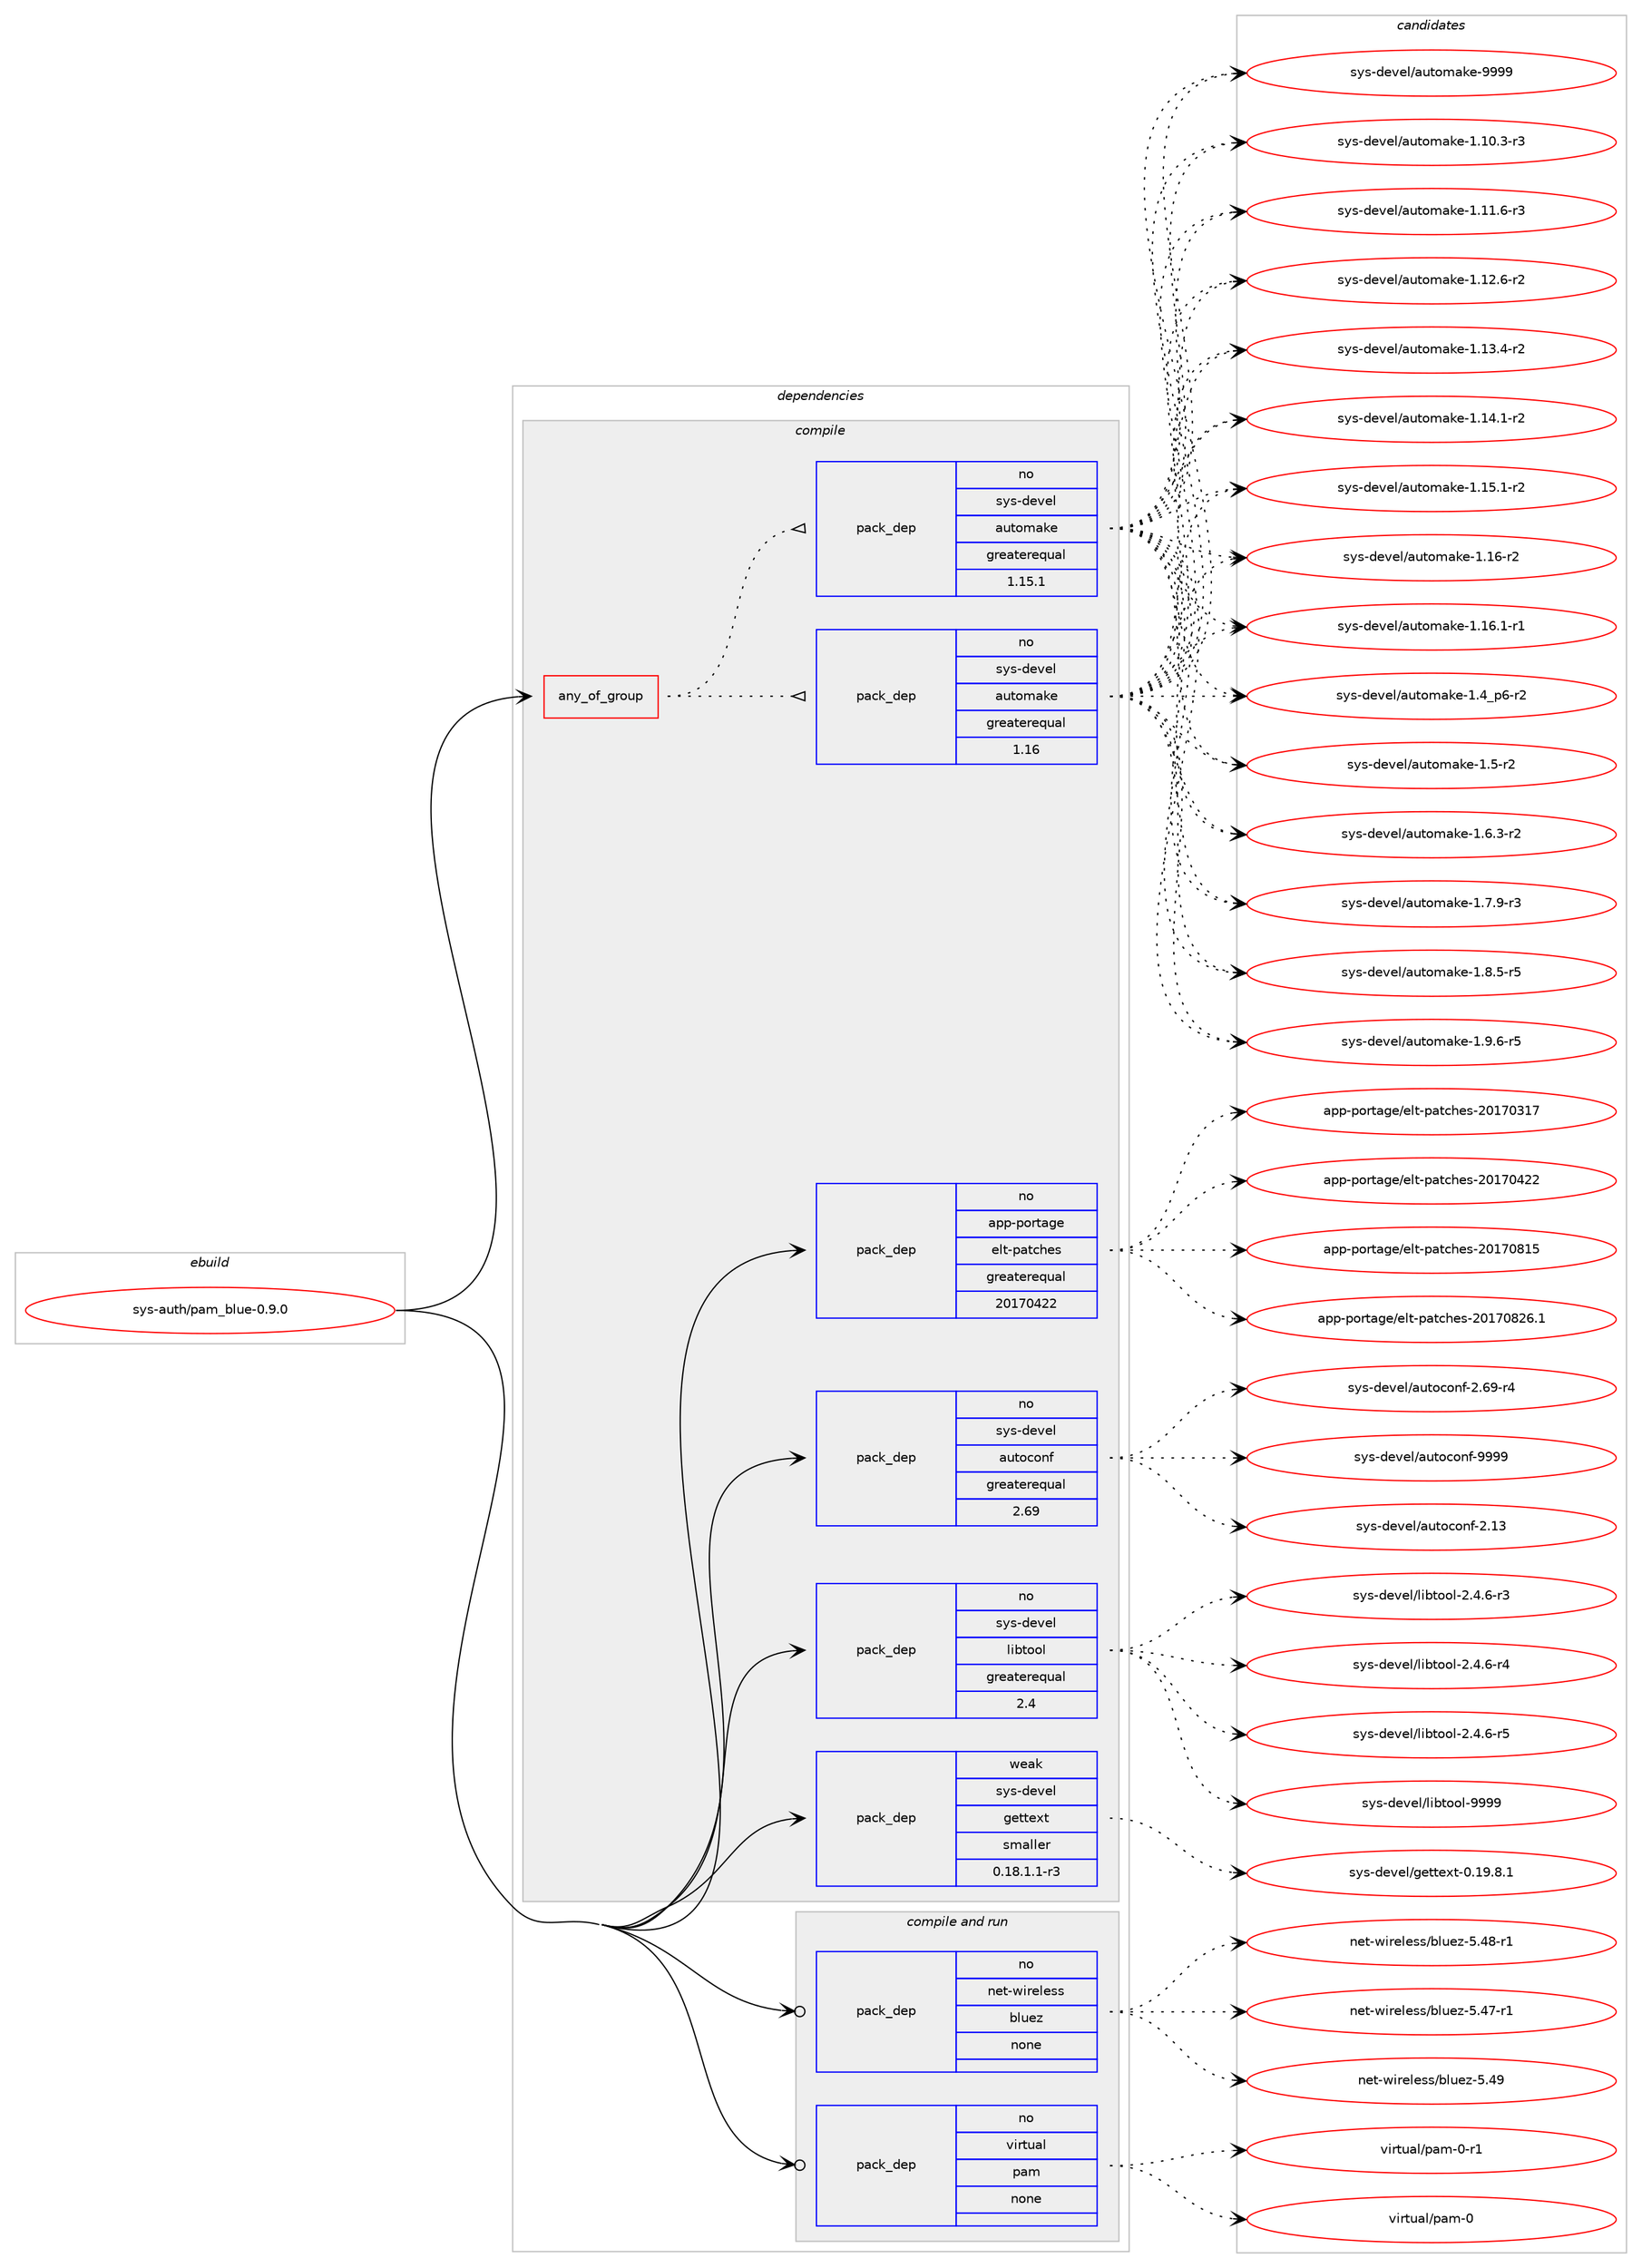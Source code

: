 digraph prolog {

# *************
# Graph options
# *************

newrank=true;
concentrate=true;
compound=true;
graph [rankdir=LR,fontname=Helvetica,fontsize=10,ranksep=1.5];#, ranksep=2.5, nodesep=0.2];
edge  [arrowhead=vee];
node  [fontname=Helvetica,fontsize=10];

# **********
# The ebuild
# **********

subgraph cluster_leftcol {
color=gray;
rank=same;
label=<<i>ebuild</i>>;
id [label="sys-auth/pam_blue-0.9.0", color=red, width=4, href="../sys-auth/pam_blue-0.9.0.svg"];
}

# ****************
# The dependencies
# ****************

subgraph cluster_midcol {
color=gray;
label=<<i>dependencies</i>>;
subgraph cluster_compile {
fillcolor="#eeeeee";
style=filled;
label=<<i>compile</i>>;
subgraph any27 {
dependency6875 [label=<<TABLE BORDER="0" CELLBORDER="1" CELLSPACING="0" CELLPADDING="4"><TR><TD CELLPADDING="10">any_of_group</TD></TR></TABLE>>, shape=none, color=red];subgraph pack6368 {
dependency6876 [label=<<TABLE BORDER="0" CELLBORDER="1" CELLSPACING="0" CELLPADDING="4" WIDTH="220"><TR><TD ROWSPAN="6" CELLPADDING="30">pack_dep</TD></TR><TR><TD WIDTH="110">no</TD></TR><TR><TD>sys-devel</TD></TR><TR><TD>automake</TD></TR><TR><TD>greaterequal</TD></TR><TR><TD>1.16</TD></TR></TABLE>>, shape=none, color=blue];
}
dependency6875:e -> dependency6876:w [weight=20,style="dotted",arrowhead="oinv"];
subgraph pack6369 {
dependency6877 [label=<<TABLE BORDER="0" CELLBORDER="1" CELLSPACING="0" CELLPADDING="4" WIDTH="220"><TR><TD ROWSPAN="6" CELLPADDING="30">pack_dep</TD></TR><TR><TD WIDTH="110">no</TD></TR><TR><TD>sys-devel</TD></TR><TR><TD>automake</TD></TR><TR><TD>greaterequal</TD></TR><TR><TD>1.15.1</TD></TR></TABLE>>, shape=none, color=blue];
}
dependency6875:e -> dependency6877:w [weight=20,style="dotted",arrowhead="oinv"];
}
id:e -> dependency6875:w [weight=20,style="solid",arrowhead="vee"];
subgraph pack6370 {
dependency6878 [label=<<TABLE BORDER="0" CELLBORDER="1" CELLSPACING="0" CELLPADDING="4" WIDTH="220"><TR><TD ROWSPAN="6" CELLPADDING="30">pack_dep</TD></TR><TR><TD WIDTH="110">no</TD></TR><TR><TD>app-portage</TD></TR><TR><TD>elt-patches</TD></TR><TR><TD>greaterequal</TD></TR><TR><TD>20170422</TD></TR></TABLE>>, shape=none, color=blue];
}
id:e -> dependency6878:w [weight=20,style="solid",arrowhead="vee"];
subgraph pack6371 {
dependency6879 [label=<<TABLE BORDER="0" CELLBORDER="1" CELLSPACING="0" CELLPADDING="4" WIDTH="220"><TR><TD ROWSPAN="6" CELLPADDING="30">pack_dep</TD></TR><TR><TD WIDTH="110">no</TD></TR><TR><TD>sys-devel</TD></TR><TR><TD>autoconf</TD></TR><TR><TD>greaterequal</TD></TR><TR><TD>2.69</TD></TR></TABLE>>, shape=none, color=blue];
}
id:e -> dependency6879:w [weight=20,style="solid",arrowhead="vee"];
subgraph pack6372 {
dependency6880 [label=<<TABLE BORDER="0" CELLBORDER="1" CELLSPACING="0" CELLPADDING="4" WIDTH="220"><TR><TD ROWSPAN="6" CELLPADDING="30">pack_dep</TD></TR><TR><TD WIDTH="110">no</TD></TR><TR><TD>sys-devel</TD></TR><TR><TD>libtool</TD></TR><TR><TD>greaterequal</TD></TR><TR><TD>2.4</TD></TR></TABLE>>, shape=none, color=blue];
}
id:e -> dependency6880:w [weight=20,style="solid",arrowhead="vee"];
subgraph pack6373 {
dependency6881 [label=<<TABLE BORDER="0" CELLBORDER="1" CELLSPACING="0" CELLPADDING="4" WIDTH="220"><TR><TD ROWSPAN="6" CELLPADDING="30">pack_dep</TD></TR><TR><TD WIDTH="110">weak</TD></TR><TR><TD>sys-devel</TD></TR><TR><TD>gettext</TD></TR><TR><TD>smaller</TD></TR><TR><TD>0.18.1.1-r3</TD></TR></TABLE>>, shape=none, color=blue];
}
id:e -> dependency6881:w [weight=20,style="solid",arrowhead="vee"];
}
subgraph cluster_compileandrun {
fillcolor="#eeeeee";
style=filled;
label=<<i>compile and run</i>>;
subgraph pack6374 {
dependency6882 [label=<<TABLE BORDER="0" CELLBORDER="1" CELLSPACING="0" CELLPADDING="4" WIDTH="220"><TR><TD ROWSPAN="6" CELLPADDING="30">pack_dep</TD></TR><TR><TD WIDTH="110">no</TD></TR><TR><TD>net-wireless</TD></TR><TR><TD>bluez</TD></TR><TR><TD>none</TD></TR><TR><TD></TD></TR></TABLE>>, shape=none, color=blue];
}
id:e -> dependency6882:w [weight=20,style="solid",arrowhead="odotvee"];
subgraph pack6375 {
dependency6883 [label=<<TABLE BORDER="0" CELLBORDER="1" CELLSPACING="0" CELLPADDING="4" WIDTH="220"><TR><TD ROWSPAN="6" CELLPADDING="30">pack_dep</TD></TR><TR><TD WIDTH="110">no</TD></TR><TR><TD>virtual</TD></TR><TR><TD>pam</TD></TR><TR><TD>none</TD></TR><TR><TD></TD></TR></TABLE>>, shape=none, color=blue];
}
id:e -> dependency6883:w [weight=20,style="solid",arrowhead="odotvee"];
}
subgraph cluster_run {
fillcolor="#eeeeee";
style=filled;
label=<<i>run</i>>;
}
}

# **************
# The candidates
# **************

subgraph cluster_choices {
rank=same;
color=gray;
label=<<i>candidates</i>>;

subgraph choice6368 {
color=black;
nodesep=1;
choice11512111545100101118101108479711711611110997107101454946494846514511451 [label="sys-devel/automake-1.10.3-r3", color=red, width=4,href="../sys-devel/automake-1.10.3-r3.svg"];
choice11512111545100101118101108479711711611110997107101454946494946544511451 [label="sys-devel/automake-1.11.6-r3", color=red, width=4,href="../sys-devel/automake-1.11.6-r3.svg"];
choice11512111545100101118101108479711711611110997107101454946495046544511450 [label="sys-devel/automake-1.12.6-r2", color=red, width=4,href="../sys-devel/automake-1.12.6-r2.svg"];
choice11512111545100101118101108479711711611110997107101454946495146524511450 [label="sys-devel/automake-1.13.4-r2", color=red, width=4,href="../sys-devel/automake-1.13.4-r2.svg"];
choice11512111545100101118101108479711711611110997107101454946495246494511450 [label="sys-devel/automake-1.14.1-r2", color=red, width=4,href="../sys-devel/automake-1.14.1-r2.svg"];
choice11512111545100101118101108479711711611110997107101454946495346494511450 [label="sys-devel/automake-1.15.1-r2", color=red, width=4,href="../sys-devel/automake-1.15.1-r2.svg"];
choice1151211154510010111810110847971171161111099710710145494649544511450 [label="sys-devel/automake-1.16-r2", color=red, width=4,href="../sys-devel/automake-1.16-r2.svg"];
choice11512111545100101118101108479711711611110997107101454946495446494511449 [label="sys-devel/automake-1.16.1-r1", color=red, width=4,href="../sys-devel/automake-1.16.1-r1.svg"];
choice115121115451001011181011084797117116111109971071014549465295112544511450 [label="sys-devel/automake-1.4_p6-r2", color=red, width=4,href="../sys-devel/automake-1.4_p6-r2.svg"];
choice11512111545100101118101108479711711611110997107101454946534511450 [label="sys-devel/automake-1.5-r2", color=red, width=4,href="../sys-devel/automake-1.5-r2.svg"];
choice115121115451001011181011084797117116111109971071014549465446514511450 [label="sys-devel/automake-1.6.3-r2", color=red, width=4,href="../sys-devel/automake-1.6.3-r2.svg"];
choice115121115451001011181011084797117116111109971071014549465546574511451 [label="sys-devel/automake-1.7.9-r3", color=red, width=4,href="../sys-devel/automake-1.7.9-r3.svg"];
choice115121115451001011181011084797117116111109971071014549465646534511453 [label="sys-devel/automake-1.8.5-r5", color=red, width=4,href="../sys-devel/automake-1.8.5-r5.svg"];
choice115121115451001011181011084797117116111109971071014549465746544511453 [label="sys-devel/automake-1.9.6-r5", color=red, width=4,href="../sys-devel/automake-1.9.6-r5.svg"];
choice115121115451001011181011084797117116111109971071014557575757 [label="sys-devel/automake-9999", color=red, width=4,href="../sys-devel/automake-9999.svg"];
dependency6876:e -> choice11512111545100101118101108479711711611110997107101454946494846514511451:w [style=dotted,weight="100"];
dependency6876:e -> choice11512111545100101118101108479711711611110997107101454946494946544511451:w [style=dotted,weight="100"];
dependency6876:e -> choice11512111545100101118101108479711711611110997107101454946495046544511450:w [style=dotted,weight="100"];
dependency6876:e -> choice11512111545100101118101108479711711611110997107101454946495146524511450:w [style=dotted,weight="100"];
dependency6876:e -> choice11512111545100101118101108479711711611110997107101454946495246494511450:w [style=dotted,weight="100"];
dependency6876:e -> choice11512111545100101118101108479711711611110997107101454946495346494511450:w [style=dotted,weight="100"];
dependency6876:e -> choice1151211154510010111810110847971171161111099710710145494649544511450:w [style=dotted,weight="100"];
dependency6876:e -> choice11512111545100101118101108479711711611110997107101454946495446494511449:w [style=dotted,weight="100"];
dependency6876:e -> choice115121115451001011181011084797117116111109971071014549465295112544511450:w [style=dotted,weight="100"];
dependency6876:e -> choice11512111545100101118101108479711711611110997107101454946534511450:w [style=dotted,weight="100"];
dependency6876:e -> choice115121115451001011181011084797117116111109971071014549465446514511450:w [style=dotted,weight="100"];
dependency6876:e -> choice115121115451001011181011084797117116111109971071014549465546574511451:w [style=dotted,weight="100"];
dependency6876:e -> choice115121115451001011181011084797117116111109971071014549465646534511453:w [style=dotted,weight="100"];
dependency6876:e -> choice115121115451001011181011084797117116111109971071014549465746544511453:w [style=dotted,weight="100"];
dependency6876:e -> choice115121115451001011181011084797117116111109971071014557575757:w [style=dotted,weight="100"];
}
subgraph choice6369 {
color=black;
nodesep=1;
choice11512111545100101118101108479711711611110997107101454946494846514511451 [label="sys-devel/automake-1.10.3-r3", color=red, width=4,href="../sys-devel/automake-1.10.3-r3.svg"];
choice11512111545100101118101108479711711611110997107101454946494946544511451 [label="sys-devel/automake-1.11.6-r3", color=red, width=4,href="../sys-devel/automake-1.11.6-r3.svg"];
choice11512111545100101118101108479711711611110997107101454946495046544511450 [label="sys-devel/automake-1.12.6-r2", color=red, width=4,href="../sys-devel/automake-1.12.6-r2.svg"];
choice11512111545100101118101108479711711611110997107101454946495146524511450 [label="sys-devel/automake-1.13.4-r2", color=red, width=4,href="../sys-devel/automake-1.13.4-r2.svg"];
choice11512111545100101118101108479711711611110997107101454946495246494511450 [label="sys-devel/automake-1.14.1-r2", color=red, width=4,href="../sys-devel/automake-1.14.1-r2.svg"];
choice11512111545100101118101108479711711611110997107101454946495346494511450 [label="sys-devel/automake-1.15.1-r2", color=red, width=4,href="../sys-devel/automake-1.15.1-r2.svg"];
choice1151211154510010111810110847971171161111099710710145494649544511450 [label="sys-devel/automake-1.16-r2", color=red, width=4,href="../sys-devel/automake-1.16-r2.svg"];
choice11512111545100101118101108479711711611110997107101454946495446494511449 [label="sys-devel/automake-1.16.1-r1", color=red, width=4,href="../sys-devel/automake-1.16.1-r1.svg"];
choice115121115451001011181011084797117116111109971071014549465295112544511450 [label="sys-devel/automake-1.4_p6-r2", color=red, width=4,href="../sys-devel/automake-1.4_p6-r2.svg"];
choice11512111545100101118101108479711711611110997107101454946534511450 [label="sys-devel/automake-1.5-r2", color=red, width=4,href="../sys-devel/automake-1.5-r2.svg"];
choice115121115451001011181011084797117116111109971071014549465446514511450 [label="sys-devel/automake-1.6.3-r2", color=red, width=4,href="../sys-devel/automake-1.6.3-r2.svg"];
choice115121115451001011181011084797117116111109971071014549465546574511451 [label="sys-devel/automake-1.7.9-r3", color=red, width=4,href="../sys-devel/automake-1.7.9-r3.svg"];
choice115121115451001011181011084797117116111109971071014549465646534511453 [label="sys-devel/automake-1.8.5-r5", color=red, width=4,href="../sys-devel/automake-1.8.5-r5.svg"];
choice115121115451001011181011084797117116111109971071014549465746544511453 [label="sys-devel/automake-1.9.6-r5", color=red, width=4,href="../sys-devel/automake-1.9.6-r5.svg"];
choice115121115451001011181011084797117116111109971071014557575757 [label="sys-devel/automake-9999", color=red, width=4,href="../sys-devel/automake-9999.svg"];
dependency6877:e -> choice11512111545100101118101108479711711611110997107101454946494846514511451:w [style=dotted,weight="100"];
dependency6877:e -> choice11512111545100101118101108479711711611110997107101454946494946544511451:w [style=dotted,weight="100"];
dependency6877:e -> choice11512111545100101118101108479711711611110997107101454946495046544511450:w [style=dotted,weight="100"];
dependency6877:e -> choice11512111545100101118101108479711711611110997107101454946495146524511450:w [style=dotted,weight="100"];
dependency6877:e -> choice11512111545100101118101108479711711611110997107101454946495246494511450:w [style=dotted,weight="100"];
dependency6877:e -> choice11512111545100101118101108479711711611110997107101454946495346494511450:w [style=dotted,weight="100"];
dependency6877:e -> choice1151211154510010111810110847971171161111099710710145494649544511450:w [style=dotted,weight="100"];
dependency6877:e -> choice11512111545100101118101108479711711611110997107101454946495446494511449:w [style=dotted,weight="100"];
dependency6877:e -> choice115121115451001011181011084797117116111109971071014549465295112544511450:w [style=dotted,weight="100"];
dependency6877:e -> choice11512111545100101118101108479711711611110997107101454946534511450:w [style=dotted,weight="100"];
dependency6877:e -> choice115121115451001011181011084797117116111109971071014549465446514511450:w [style=dotted,weight="100"];
dependency6877:e -> choice115121115451001011181011084797117116111109971071014549465546574511451:w [style=dotted,weight="100"];
dependency6877:e -> choice115121115451001011181011084797117116111109971071014549465646534511453:w [style=dotted,weight="100"];
dependency6877:e -> choice115121115451001011181011084797117116111109971071014549465746544511453:w [style=dotted,weight="100"];
dependency6877:e -> choice115121115451001011181011084797117116111109971071014557575757:w [style=dotted,weight="100"];
}
subgraph choice6370 {
color=black;
nodesep=1;
choice97112112451121111141169710310147101108116451129711699104101115455048495548514955 [label="app-portage/elt-patches-20170317", color=red, width=4,href="../app-portage/elt-patches-20170317.svg"];
choice97112112451121111141169710310147101108116451129711699104101115455048495548525050 [label="app-portage/elt-patches-20170422", color=red, width=4,href="../app-portage/elt-patches-20170422.svg"];
choice97112112451121111141169710310147101108116451129711699104101115455048495548564953 [label="app-portage/elt-patches-20170815", color=red, width=4,href="../app-portage/elt-patches-20170815.svg"];
choice971121124511211111411697103101471011081164511297116991041011154550484955485650544649 [label="app-portage/elt-patches-20170826.1", color=red, width=4,href="../app-portage/elt-patches-20170826.1.svg"];
dependency6878:e -> choice97112112451121111141169710310147101108116451129711699104101115455048495548514955:w [style=dotted,weight="100"];
dependency6878:e -> choice97112112451121111141169710310147101108116451129711699104101115455048495548525050:w [style=dotted,weight="100"];
dependency6878:e -> choice97112112451121111141169710310147101108116451129711699104101115455048495548564953:w [style=dotted,weight="100"];
dependency6878:e -> choice971121124511211111411697103101471011081164511297116991041011154550484955485650544649:w [style=dotted,weight="100"];
}
subgraph choice6371 {
color=black;
nodesep=1;
choice115121115451001011181011084797117116111991111101024550464951 [label="sys-devel/autoconf-2.13", color=red, width=4,href="../sys-devel/autoconf-2.13.svg"];
choice1151211154510010111810110847971171161119911111010245504654574511452 [label="sys-devel/autoconf-2.69-r4", color=red, width=4,href="../sys-devel/autoconf-2.69-r4.svg"];
choice115121115451001011181011084797117116111991111101024557575757 [label="sys-devel/autoconf-9999", color=red, width=4,href="../sys-devel/autoconf-9999.svg"];
dependency6879:e -> choice115121115451001011181011084797117116111991111101024550464951:w [style=dotted,weight="100"];
dependency6879:e -> choice1151211154510010111810110847971171161119911111010245504654574511452:w [style=dotted,weight="100"];
dependency6879:e -> choice115121115451001011181011084797117116111991111101024557575757:w [style=dotted,weight="100"];
}
subgraph choice6372 {
color=black;
nodesep=1;
choice1151211154510010111810110847108105981161111111084550465246544511451 [label="sys-devel/libtool-2.4.6-r3", color=red, width=4,href="../sys-devel/libtool-2.4.6-r3.svg"];
choice1151211154510010111810110847108105981161111111084550465246544511452 [label="sys-devel/libtool-2.4.6-r4", color=red, width=4,href="../sys-devel/libtool-2.4.6-r4.svg"];
choice1151211154510010111810110847108105981161111111084550465246544511453 [label="sys-devel/libtool-2.4.6-r5", color=red, width=4,href="../sys-devel/libtool-2.4.6-r5.svg"];
choice1151211154510010111810110847108105981161111111084557575757 [label="sys-devel/libtool-9999", color=red, width=4,href="../sys-devel/libtool-9999.svg"];
dependency6880:e -> choice1151211154510010111810110847108105981161111111084550465246544511451:w [style=dotted,weight="100"];
dependency6880:e -> choice1151211154510010111810110847108105981161111111084550465246544511452:w [style=dotted,weight="100"];
dependency6880:e -> choice1151211154510010111810110847108105981161111111084550465246544511453:w [style=dotted,weight="100"];
dependency6880:e -> choice1151211154510010111810110847108105981161111111084557575757:w [style=dotted,weight="100"];
}
subgraph choice6373 {
color=black;
nodesep=1;
choice1151211154510010111810110847103101116116101120116454846495746564649 [label="sys-devel/gettext-0.19.8.1", color=red, width=4,href="../sys-devel/gettext-0.19.8.1.svg"];
dependency6881:e -> choice1151211154510010111810110847103101116116101120116454846495746564649:w [style=dotted,weight="100"];
}
subgraph choice6374 {
color=black;
nodesep=1;
choice11010111645119105114101108101115115479810811710112245534652564511449 [label="net-wireless/bluez-5.48-r1", color=red, width=4,href="../net-wireless/bluez-5.48-r1.svg"];
choice11010111645119105114101108101115115479810811710112245534652554511449 [label="net-wireless/bluez-5.47-r1", color=red, width=4,href="../net-wireless/bluez-5.47-r1.svg"];
choice1101011164511910511410110810111511547981081171011224553465257 [label="net-wireless/bluez-5.49", color=red, width=4,href="../net-wireless/bluez-5.49.svg"];
dependency6882:e -> choice11010111645119105114101108101115115479810811710112245534652564511449:w [style=dotted,weight="100"];
dependency6882:e -> choice11010111645119105114101108101115115479810811710112245534652554511449:w [style=dotted,weight="100"];
dependency6882:e -> choice1101011164511910511410110810111511547981081171011224553465257:w [style=dotted,weight="100"];
}
subgraph choice6375 {
color=black;
nodesep=1;
choice1181051141161179710847112971094548 [label="virtual/pam-0", color=red, width=4,href="../virtual/pam-0.svg"];
choice11810511411611797108471129710945484511449 [label="virtual/pam-0-r1", color=red, width=4,href="../virtual/pam-0-r1.svg"];
dependency6883:e -> choice1181051141161179710847112971094548:w [style=dotted,weight="100"];
dependency6883:e -> choice11810511411611797108471129710945484511449:w [style=dotted,weight="100"];
}
}

}
